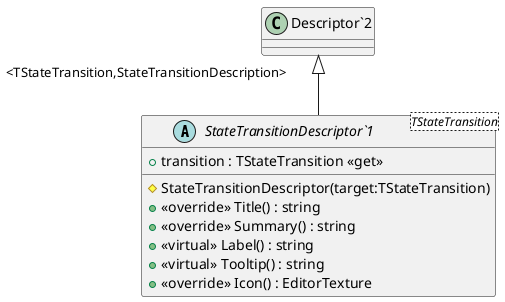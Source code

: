 @startuml
abstract class "StateTransitionDescriptor`1"<TStateTransition> {
    # StateTransitionDescriptor(target:TStateTransition)
    + transition : TStateTransition <<get>>
    + <<override>> Title() : string
    + <<override>> Summary() : string
    + <<virtual>> Label() : string
    + <<virtual>> Tooltip() : string
    + <<override>> Icon() : EditorTexture
}
"Descriptor`2" "<TStateTransition,StateTransitionDescription>" <|-- "StateTransitionDescriptor`1"
@enduml
